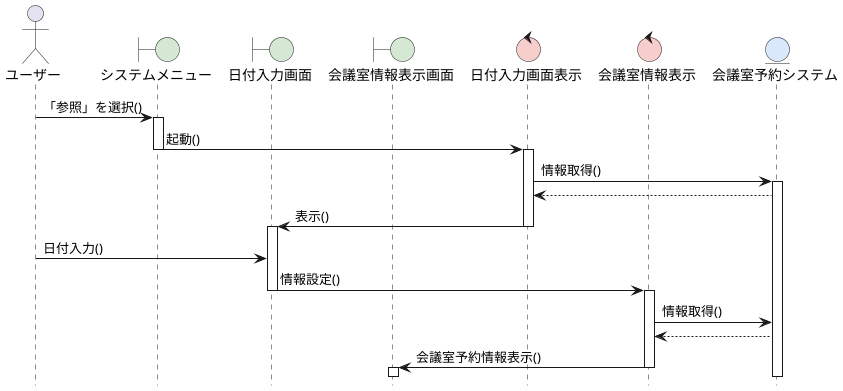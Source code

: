 @startuml 会議室予約システム - シーケンス図
hide footbox
skinparam boundaryBackgroundColor #D5E8D4
skinparam controlBackgroundColor  #F8CECC
skinparam entityBackgroundColor   #DAE8FC

actor ユーザー as A
boundary システムメニュー as B1
boundary 日付入力画面 as B2
boundary 会議室情報表示画面 as B3
control 日付入力画面表示 as C1
control 会議室情報表示 as C2
entity 会議室予約システム as E

A -> B1: 「参照」を選択()
activate B1

B1 -> C1: 起動()
deactivate B1
activate C1
C1 -> E: 情報取得()
activate E
E --> C1
C1 -> B2:表示()
deactivate C1
activate B2

A -> B2:日付入力()
B2 -> C2:情報設定()
deactivate B2
activate C2
C2 -> E:情報取得()
E --> C2
C2 -> B3:会議室予約情報表示()
deactivate C2
activate B3



@enduml